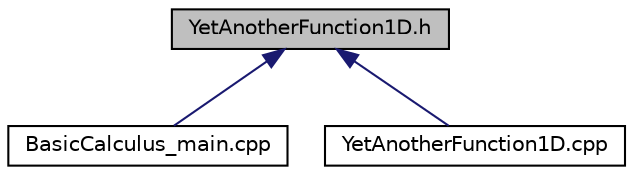 digraph "YetAnotherFunction1D.h"
{
  edge [fontname="Helvetica",fontsize="10",labelfontname="Helvetica",labelfontsize="10"];
  node [fontname="Helvetica",fontsize="10",shape=record];
  Node1 [label="YetAnotherFunction1D.h",height=0.2,width=0.4,color="black", fillcolor="grey75", style="filled", fontcolor="black"];
  Node1 -> Node2 [dir="back",color="midnightblue",fontsize="10",style="solid",fontname="Helvetica"];
  Node2 [label="BasicCalculus_main.cpp",height=0.2,width=0.4,color="black", fillcolor="white", style="filled",URL="$BasicCalculus__main_8cpp.html"];
  Node1 -> Node3 [dir="back",color="midnightblue",fontsize="10",style="solid",fontname="Helvetica"];
  Node3 [label="YetAnotherFunction1D.cpp",height=0.2,width=0.4,color="black", fillcolor="white", style="filled",URL="$YetAnotherFunction1D_8cpp.html"];
}
